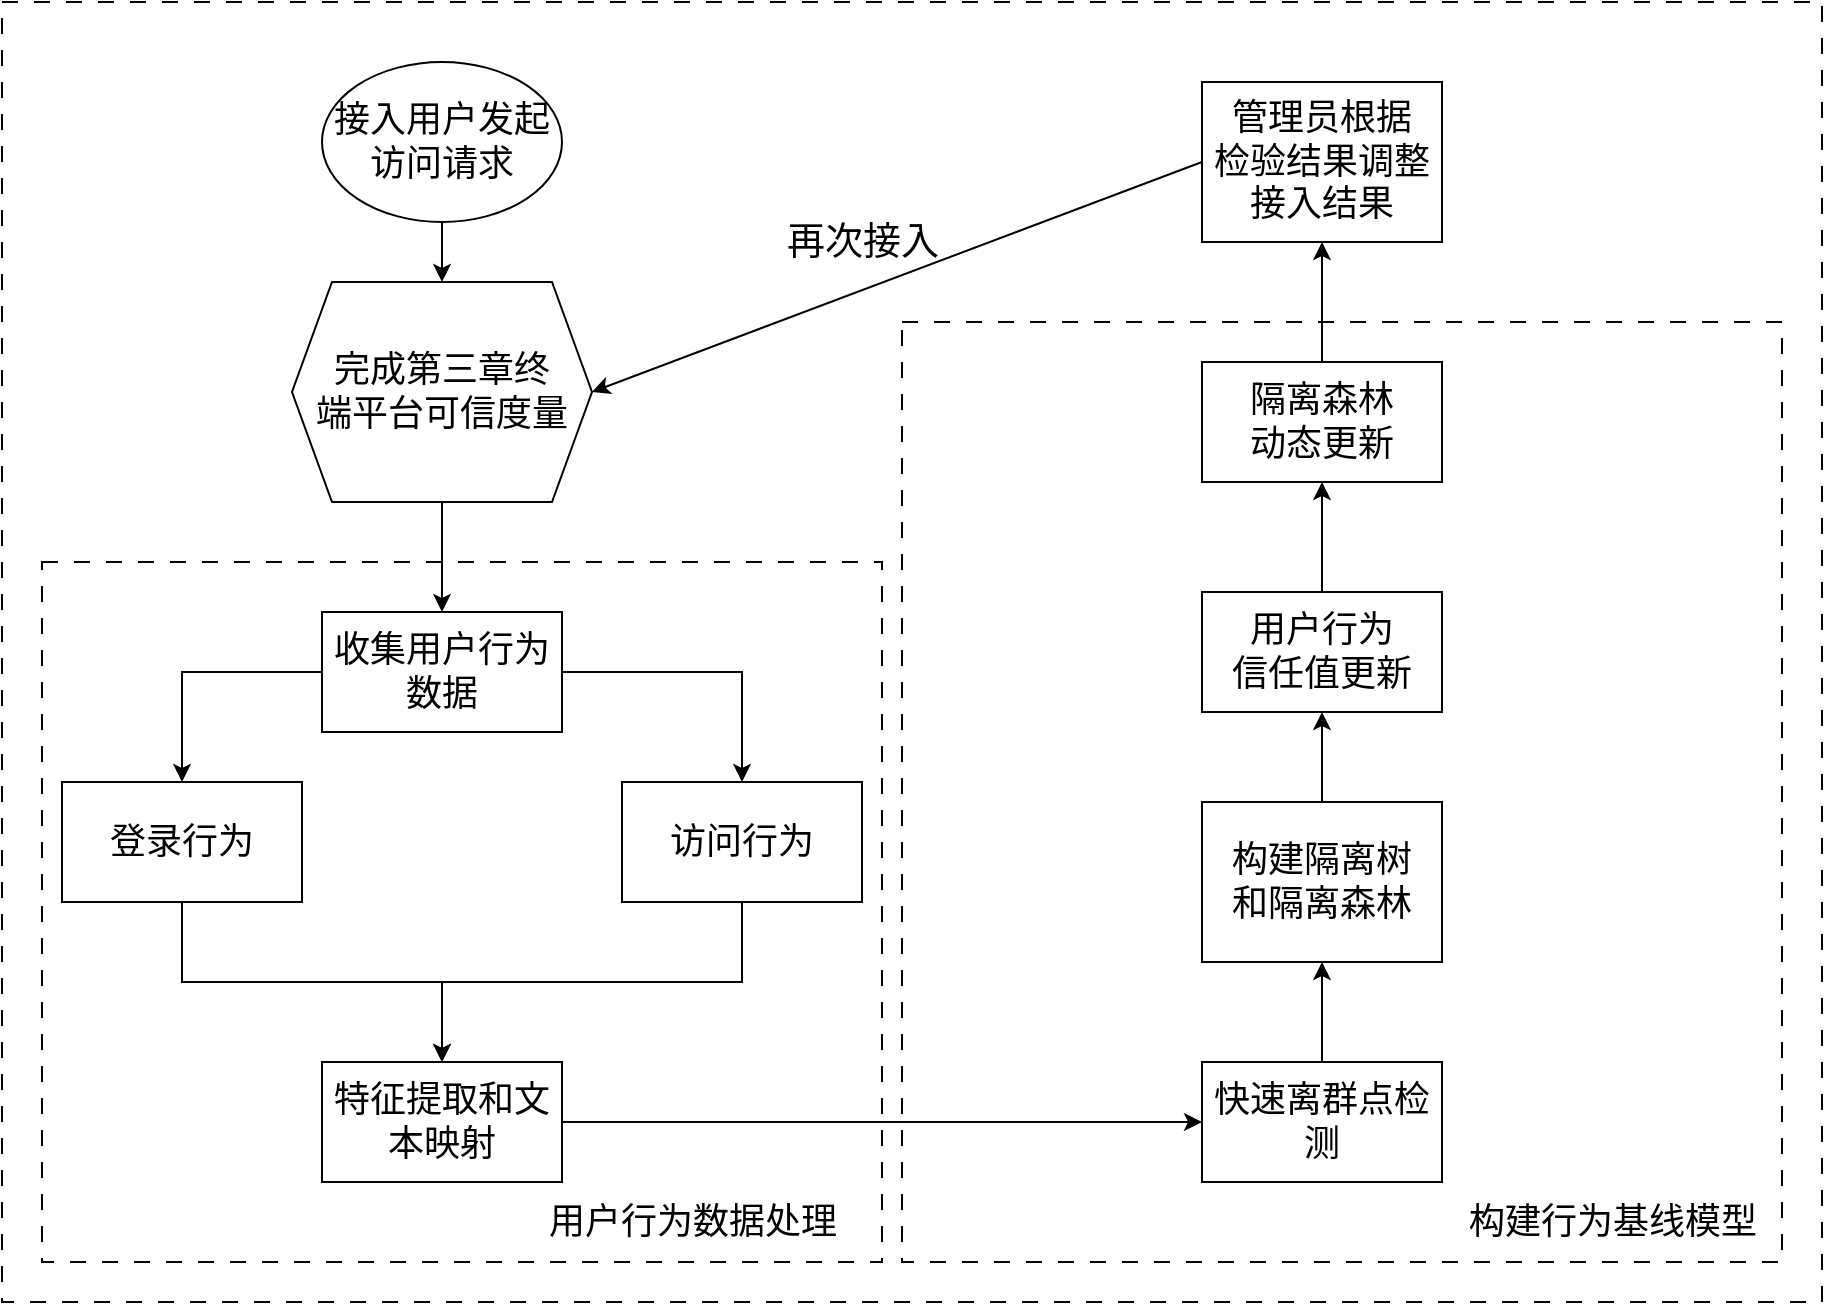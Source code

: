 <mxfile version="24.2.2" type="github">
  <diagram name="第 1 页" id="EGZcwG8qmQ1coeNOph8V">
    <mxGraphModel dx="2200" dy="698" grid="1" gridSize="10" guides="1" tooltips="1" connect="1" arrows="1" fold="1" page="1" pageScale="1" pageWidth="827" pageHeight="1169" math="0" shadow="0">
      <root>
        <mxCell id="0" />
        <mxCell id="1" parent="0" />
        <mxCell id="f48ftaHPcO_iTmQI_ypn-58" value="" style="rounded=0;whiteSpace=wrap;html=1;dashed=1;dashPattern=8 8;" parent="1" vertex="1">
          <mxGeometry x="-170" y="220" width="910" height="650" as="geometry" />
        </mxCell>
        <mxCell id="f48ftaHPcO_iTmQI_ypn-46" value="" style="rounded=0;whiteSpace=wrap;html=1;dashed=1;dashPattern=8 8;fontSize=18;" parent="1" vertex="1">
          <mxGeometry x="280" y="380" width="440" height="470" as="geometry" />
        </mxCell>
        <mxCell id="f48ftaHPcO_iTmQI_ypn-45" value="" style="rounded=0;whiteSpace=wrap;html=1;dashed=1;dashPattern=8 8;fontSize=18;" parent="1" vertex="1">
          <mxGeometry x="-150" y="500" width="420" height="350" as="geometry" />
        </mxCell>
        <mxCell id="f48ftaHPcO_iTmQI_ypn-37" style="edgeStyle=orthogonalEdgeStyle;rounded=0;orthogonalLoop=1;jettySize=auto;html=1;exitX=0.5;exitY=1;exitDx=0;exitDy=0;entryX=0.5;entryY=0;entryDx=0;entryDy=0;fontSize=18;" parent="1" source="f48ftaHPcO_iTmQI_ypn-1" target="f48ftaHPcO_iTmQI_ypn-3" edge="1">
          <mxGeometry relative="1" as="geometry" />
        </mxCell>
        <mxCell id="f48ftaHPcO_iTmQI_ypn-1" value="接入用户发起访问请求" style="ellipse;whiteSpace=wrap;html=1;fontSize=18;" parent="1" vertex="1">
          <mxGeometry x="-10" y="250" width="120" height="80" as="geometry" />
        </mxCell>
        <mxCell id="f48ftaHPcO_iTmQI_ypn-11" value="" style="edgeStyle=orthogonalEdgeStyle;rounded=0;orthogonalLoop=1;jettySize=auto;html=1;fontSize=18;" parent="1" source="f48ftaHPcO_iTmQI_ypn-3" target="f48ftaHPcO_iTmQI_ypn-10" edge="1">
          <mxGeometry relative="1" as="geometry" />
        </mxCell>
        <mxCell id="f48ftaHPcO_iTmQI_ypn-3" value="完成第三章&lt;span style=&quot;background-color: initial;&quot;&gt;终&lt;/span&gt;&lt;div&gt;&lt;span style=&quot;background-color: initial;&quot;&gt;端平台&lt;/span&gt;&lt;span style=&quot;background-color: initial;&quot;&gt;可信度量&lt;/span&gt;&lt;/div&gt;" style="shape=hexagon;perimeter=hexagonPerimeter2;whiteSpace=wrap;html=1;fixedSize=1;fontSize=18;" parent="1" vertex="1">
          <mxGeometry x="-25" y="360" width="150" height="110" as="geometry" />
        </mxCell>
        <mxCell id="f48ftaHPcO_iTmQI_ypn-13" value="" style="edgeStyle=orthogonalEdgeStyle;rounded=0;orthogonalLoop=1;jettySize=auto;html=1;fontSize=18;" parent="1" source="f48ftaHPcO_iTmQI_ypn-10" target="f48ftaHPcO_iTmQI_ypn-12" edge="1">
          <mxGeometry relative="1" as="geometry" />
        </mxCell>
        <mxCell id="f48ftaHPcO_iTmQI_ypn-15" value="" style="edgeStyle=orthogonalEdgeStyle;rounded=0;orthogonalLoop=1;jettySize=auto;html=1;fontSize=18;" parent="1" source="f48ftaHPcO_iTmQI_ypn-10" target="f48ftaHPcO_iTmQI_ypn-14" edge="1">
          <mxGeometry relative="1" as="geometry" />
        </mxCell>
        <mxCell id="f48ftaHPcO_iTmQI_ypn-10" value="收集用户行为数据" style="whiteSpace=wrap;html=1;fontSize=18;" parent="1" vertex="1">
          <mxGeometry x="-10" y="525" width="120" height="60" as="geometry" />
        </mxCell>
        <mxCell id="f48ftaHPcO_iTmQI_ypn-40" style="edgeStyle=orthogonalEdgeStyle;rounded=0;orthogonalLoop=1;jettySize=auto;html=1;exitX=0.5;exitY=1;exitDx=0;exitDy=0;fontSize=18;" parent="1" source="f48ftaHPcO_iTmQI_ypn-12" target="f48ftaHPcO_iTmQI_ypn-16" edge="1">
          <mxGeometry relative="1" as="geometry" />
        </mxCell>
        <mxCell id="f48ftaHPcO_iTmQI_ypn-12" value="登录行为" style="whiteSpace=wrap;html=1;fontSize=18;" parent="1" vertex="1">
          <mxGeometry x="-140" y="610" width="120" height="60" as="geometry" />
        </mxCell>
        <mxCell id="f48ftaHPcO_iTmQI_ypn-41" style="edgeStyle=orthogonalEdgeStyle;rounded=0;orthogonalLoop=1;jettySize=auto;html=1;exitX=0.5;exitY=1;exitDx=0;exitDy=0;entryX=0.5;entryY=0;entryDx=0;entryDy=0;fontSize=18;" parent="1" source="f48ftaHPcO_iTmQI_ypn-14" target="f48ftaHPcO_iTmQI_ypn-16" edge="1">
          <mxGeometry relative="1" as="geometry">
            <mxPoint x="50" y="720" as="targetPoint" />
          </mxGeometry>
        </mxCell>
        <mxCell id="f48ftaHPcO_iTmQI_ypn-14" value="访问行为" style="whiteSpace=wrap;html=1;fontSize=18;" parent="1" vertex="1">
          <mxGeometry x="140" y="610" width="120" height="60" as="geometry" />
        </mxCell>
        <mxCell id="f48ftaHPcO_iTmQI_ypn-20" value="" style="edgeStyle=orthogonalEdgeStyle;rounded=0;orthogonalLoop=1;jettySize=auto;html=1;fontSize=18;" parent="1" source="f48ftaHPcO_iTmQI_ypn-16" target="f48ftaHPcO_iTmQI_ypn-19" edge="1">
          <mxGeometry relative="1" as="geometry" />
        </mxCell>
        <mxCell id="f48ftaHPcO_iTmQI_ypn-16" value="特征提取和文本映射" style="whiteSpace=wrap;html=1;fontSize=18;" parent="1" vertex="1">
          <mxGeometry x="-10" y="750" width="120" height="60" as="geometry" />
        </mxCell>
        <mxCell id="f48ftaHPcO_iTmQI_ypn-22" value="" style="edgeStyle=orthogonalEdgeStyle;rounded=0;orthogonalLoop=1;jettySize=auto;html=1;fontSize=18;" parent="1" source="f48ftaHPcO_iTmQI_ypn-19" target="f48ftaHPcO_iTmQI_ypn-21" edge="1">
          <mxGeometry relative="1" as="geometry" />
        </mxCell>
        <mxCell id="f48ftaHPcO_iTmQI_ypn-19" value="快速离群点检测" style="whiteSpace=wrap;html=1;fontSize=18;" parent="1" vertex="1">
          <mxGeometry x="430" y="750" width="120" height="60" as="geometry" />
        </mxCell>
        <mxCell id="PxeDxt-eDuNDc0y8S2Dp-1" style="edgeStyle=orthogonalEdgeStyle;rounded=0;orthogonalLoop=1;jettySize=auto;html=1;exitX=0.5;exitY=0;exitDx=0;exitDy=0;entryX=0.5;entryY=1;entryDx=0;entryDy=0;" parent="1" source="f48ftaHPcO_iTmQI_ypn-21" target="f48ftaHPcO_iTmQI_ypn-29" edge="1">
          <mxGeometry relative="1" as="geometry" />
        </mxCell>
        <mxCell id="f48ftaHPcO_iTmQI_ypn-21" value="构建隔离树&lt;br style=&quot;font-size: 18px;&quot;&gt;和隔离森林" style="whiteSpace=wrap;html=1;fontSize=18;" parent="1" vertex="1">
          <mxGeometry x="430" y="620" width="120" height="80" as="geometry" />
        </mxCell>
        <mxCell id="PxeDxt-eDuNDc0y8S2Dp-3" style="edgeStyle=orthogonalEdgeStyle;rounded=0;orthogonalLoop=1;jettySize=auto;html=1;exitX=0.5;exitY=0;exitDx=0;exitDy=0;entryX=0.5;entryY=1;entryDx=0;entryDy=0;" parent="1" source="f48ftaHPcO_iTmQI_ypn-27" target="f48ftaHPcO_iTmQI_ypn-33" edge="1">
          <mxGeometry relative="1" as="geometry" />
        </mxCell>
        <mxCell id="f48ftaHPcO_iTmQI_ypn-27" value="隔离森林&lt;br&gt;动态更新" style="whiteSpace=wrap;html=1;fontSize=18;" parent="1" vertex="1">
          <mxGeometry x="430" y="400" width="120" height="60" as="geometry" />
        </mxCell>
        <mxCell id="PxeDxt-eDuNDc0y8S2Dp-2" style="edgeStyle=orthogonalEdgeStyle;rounded=0;orthogonalLoop=1;jettySize=auto;html=1;exitX=0.5;exitY=0;exitDx=0;exitDy=0;" parent="1" source="f48ftaHPcO_iTmQI_ypn-29" target="f48ftaHPcO_iTmQI_ypn-27" edge="1">
          <mxGeometry relative="1" as="geometry" />
        </mxCell>
        <mxCell id="f48ftaHPcO_iTmQI_ypn-29" value="用户行为&lt;br&gt;信任值更新" style="whiteSpace=wrap;html=1;fontSize=18;" parent="1" vertex="1">
          <mxGeometry x="430" y="515" width="120" height="60" as="geometry" />
        </mxCell>
        <mxCell id="f48ftaHPcO_iTmQI_ypn-57" style="rounded=0;orthogonalLoop=1;jettySize=auto;html=1;exitX=0;exitY=0.5;exitDx=0;exitDy=0;entryX=1;entryY=0.5;entryDx=0;entryDy=0;" parent="1" source="f48ftaHPcO_iTmQI_ypn-33" target="f48ftaHPcO_iTmQI_ypn-3" edge="1">
          <mxGeometry relative="1" as="geometry" />
        </mxCell>
        <mxCell id="f48ftaHPcO_iTmQI_ypn-33" value="管理员根据&lt;br&gt;检验结果调整&lt;br&gt;接入结果" style="whiteSpace=wrap;html=1;fontSize=18;" parent="1" vertex="1">
          <mxGeometry x="430" y="260" width="120" height="80" as="geometry" />
        </mxCell>
        <mxCell id="f48ftaHPcO_iTmQI_ypn-47" value="用户行为数据处理" style="text;html=1;align=center;verticalAlign=middle;resizable=0;points=[];autosize=1;strokeColor=none;fillColor=none;fontSize=18;" parent="1" vertex="1">
          <mxGeometry x="90" y="810" width="170" height="40" as="geometry" />
        </mxCell>
        <mxCell id="f48ftaHPcO_iTmQI_ypn-48" value="构建行为基线模型" style="text;html=1;align=center;verticalAlign=middle;resizable=0;points=[];autosize=1;strokeColor=none;fillColor=none;fontSize=18;" parent="1" vertex="1">
          <mxGeometry x="550" y="810" width="170" height="40" as="geometry" />
        </mxCell>
        <mxCell id="PxeDxt-eDuNDc0y8S2Dp-8" value="&lt;font style=&quot;font-size: 19px;&quot;&gt;再次接入&lt;/font&gt;" style="text;html=1;align=center;verticalAlign=middle;resizable=0;points=[];autosize=1;strokeColor=none;fillColor=none;" parent="1" vertex="1">
          <mxGeometry x="210" y="320" width="100" height="40" as="geometry" />
        </mxCell>
      </root>
    </mxGraphModel>
  </diagram>
</mxfile>
